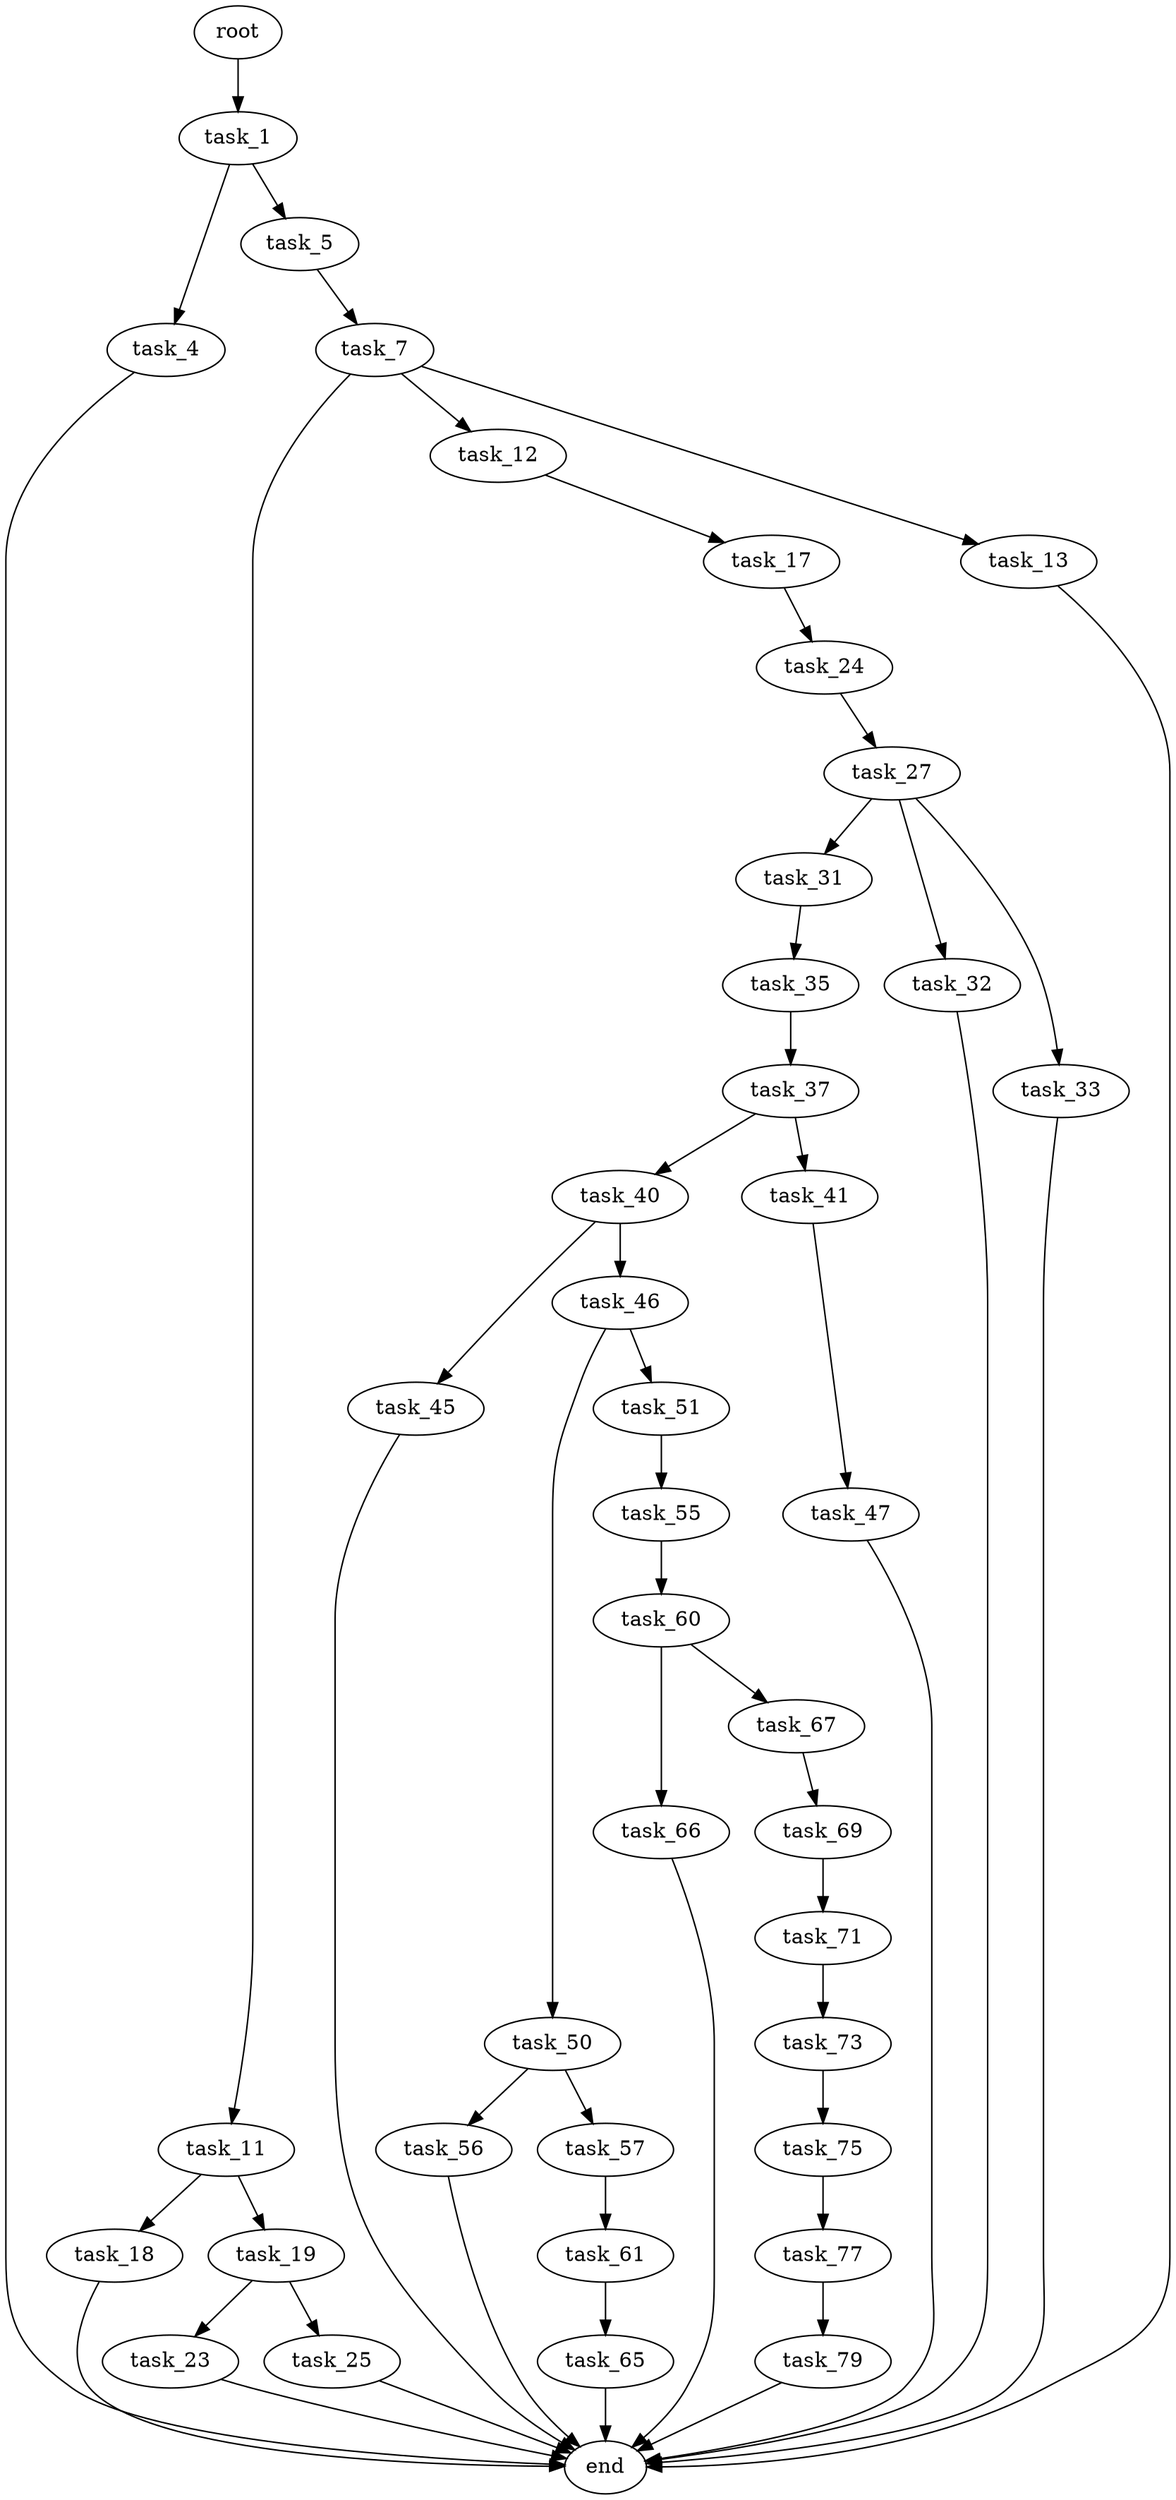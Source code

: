 digraph G {
  root [size="0.000000"];
  task_1 [size="28991029248.000000"];
  task_4 [size="471797055042.000000"];
  task_5 [size="80340939748.000000"];
  end [size="0.000000"];
  task_7 [size="549755813888.000000"];
  task_11 [size="1073741824000.000000"];
  task_12 [size="8589934592.000000"];
  task_13 [size="50370159422.000000"];
  task_18 [size="26675629166.000000"];
  task_19 [size="1008968858321.000000"];
  task_17 [size="1067951828437.000000"];
  task_24 [size="782757789696.000000"];
  task_23 [size="9255299512.000000"];
  task_25 [size="26227970853.000000"];
  task_27 [size="121547685623.000000"];
  task_31 [size="8589934592.000000"];
  task_32 [size="368293445632.000000"];
  task_33 [size="403224186924.000000"];
  task_35 [size="472402383760.000000"];
  task_37 [size="65481505111.000000"];
  task_40 [size="23974973239.000000"];
  task_41 [size="68719476736.000000"];
  task_45 [size="134217728000.000000"];
  task_46 [size="6491933488.000000"];
  task_47 [size="20571600959.000000"];
  task_50 [size="134217728000.000000"];
  task_51 [size="303811522.000000"];
  task_56 [size="1357080263962.000000"];
  task_57 [size="16710634318.000000"];
  task_55 [size="11161453136.000000"];
  task_60 [size="564655072540.000000"];
  task_61 [size="5778920208.000000"];
  task_66 [size="45611525513.000000"];
  task_67 [size="8589934592.000000"];
  task_65 [size="1073741824000.000000"];
  task_69 [size="40351383540.000000"];
  task_71 [size="134217728000.000000"];
  task_73 [size="2604599103.000000"];
  task_75 [size="8589934592.000000"];
  task_77 [size="1073741824000.000000"];
  task_79 [size="226018476788.000000"];

  root -> task_1 [size="1.000000"];
  task_1 -> task_4 [size="75497472.000000"];
  task_1 -> task_5 [size="75497472.000000"];
  task_4 -> end [size="1.000000"];
  task_5 -> task_7 [size="75497472.000000"];
  task_7 -> task_11 [size="536870912.000000"];
  task_7 -> task_12 [size="536870912.000000"];
  task_7 -> task_13 [size="536870912.000000"];
  task_11 -> task_18 [size="838860800.000000"];
  task_11 -> task_19 [size="838860800.000000"];
  task_12 -> task_17 [size="33554432.000000"];
  task_13 -> end [size="1.000000"];
  task_18 -> end [size="1.000000"];
  task_19 -> task_23 [size="679477248.000000"];
  task_19 -> task_25 [size="679477248.000000"];
  task_17 -> task_24 [size="838860800.000000"];
  task_24 -> task_27 [size="679477248.000000"];
  task_23 -> end [size="1.000000"];
  task_25 -> end [size="1.000000"];
  task_27 -> task_31 [size="209715200.000000"];
  task_27 -> task_32 [size="209715200.000000"];
  task_27 -> task_33 [size="209715200.000000"];
  task_31 -> task_35 [size="33554432.000000"];
  task_32 -> end [size="1.000000"];
  task_33 -> end [size="1.000000"];
  task_35 -> task_37 [size="679477248.000000"];
  task_37 -> task_40 [size="75497472.000000"];
  task_37 -> task_41 [size="75497472.000000"];
  task_40 -> task_45 [size="33554432.000000"];
  task_40 -> task_46 [size="33554432.000000"];
  task_41 -> task_47 [size="134217728.000000"];
  task_45 -> end [size="1.000000"];
  task_46 -> task_50 [size="411041792.000000"];
  task_46 -> task_51 [size="411041792.000000"];
  task_47 -> end [size="1.000000"];
  task_50 -> task_56 [size="209715200.000000"];
  task_50 -> task_57 [size="209715200.000000"];
  task_51 -> task_55 [size="33554432.000000"];
  task_56 -> end [size="1.000000"];
  task_57 -> task_61 [size="301989888.000000"];
  task_55 -> task_60 [size="301989888.000000"];
  task_60 -> task_66 [size="536870912.000000"];
  task_60 -> task_67 [size="536870912.000000"];
  task_61 -> task_65 [size="134217728.000000"];
  task_66 -> end [size="1.000000"];
  task_67 -> task_69 [size="33554432.000000"];
  task_65 -> end [size="1.000000"];
  task_69 -> task_71 [size="33554432.000000"];
  task_71 -> task_73 [size="209715200.000000"];
  task_73 -> task_75 [size="134217728.000000"];
  task_75 -> task_77 [size="33554432.000000"];
  task_77 -> task_79 [size="838860800.000000"];
  task_79 -> end [size="1.000000"];
}
